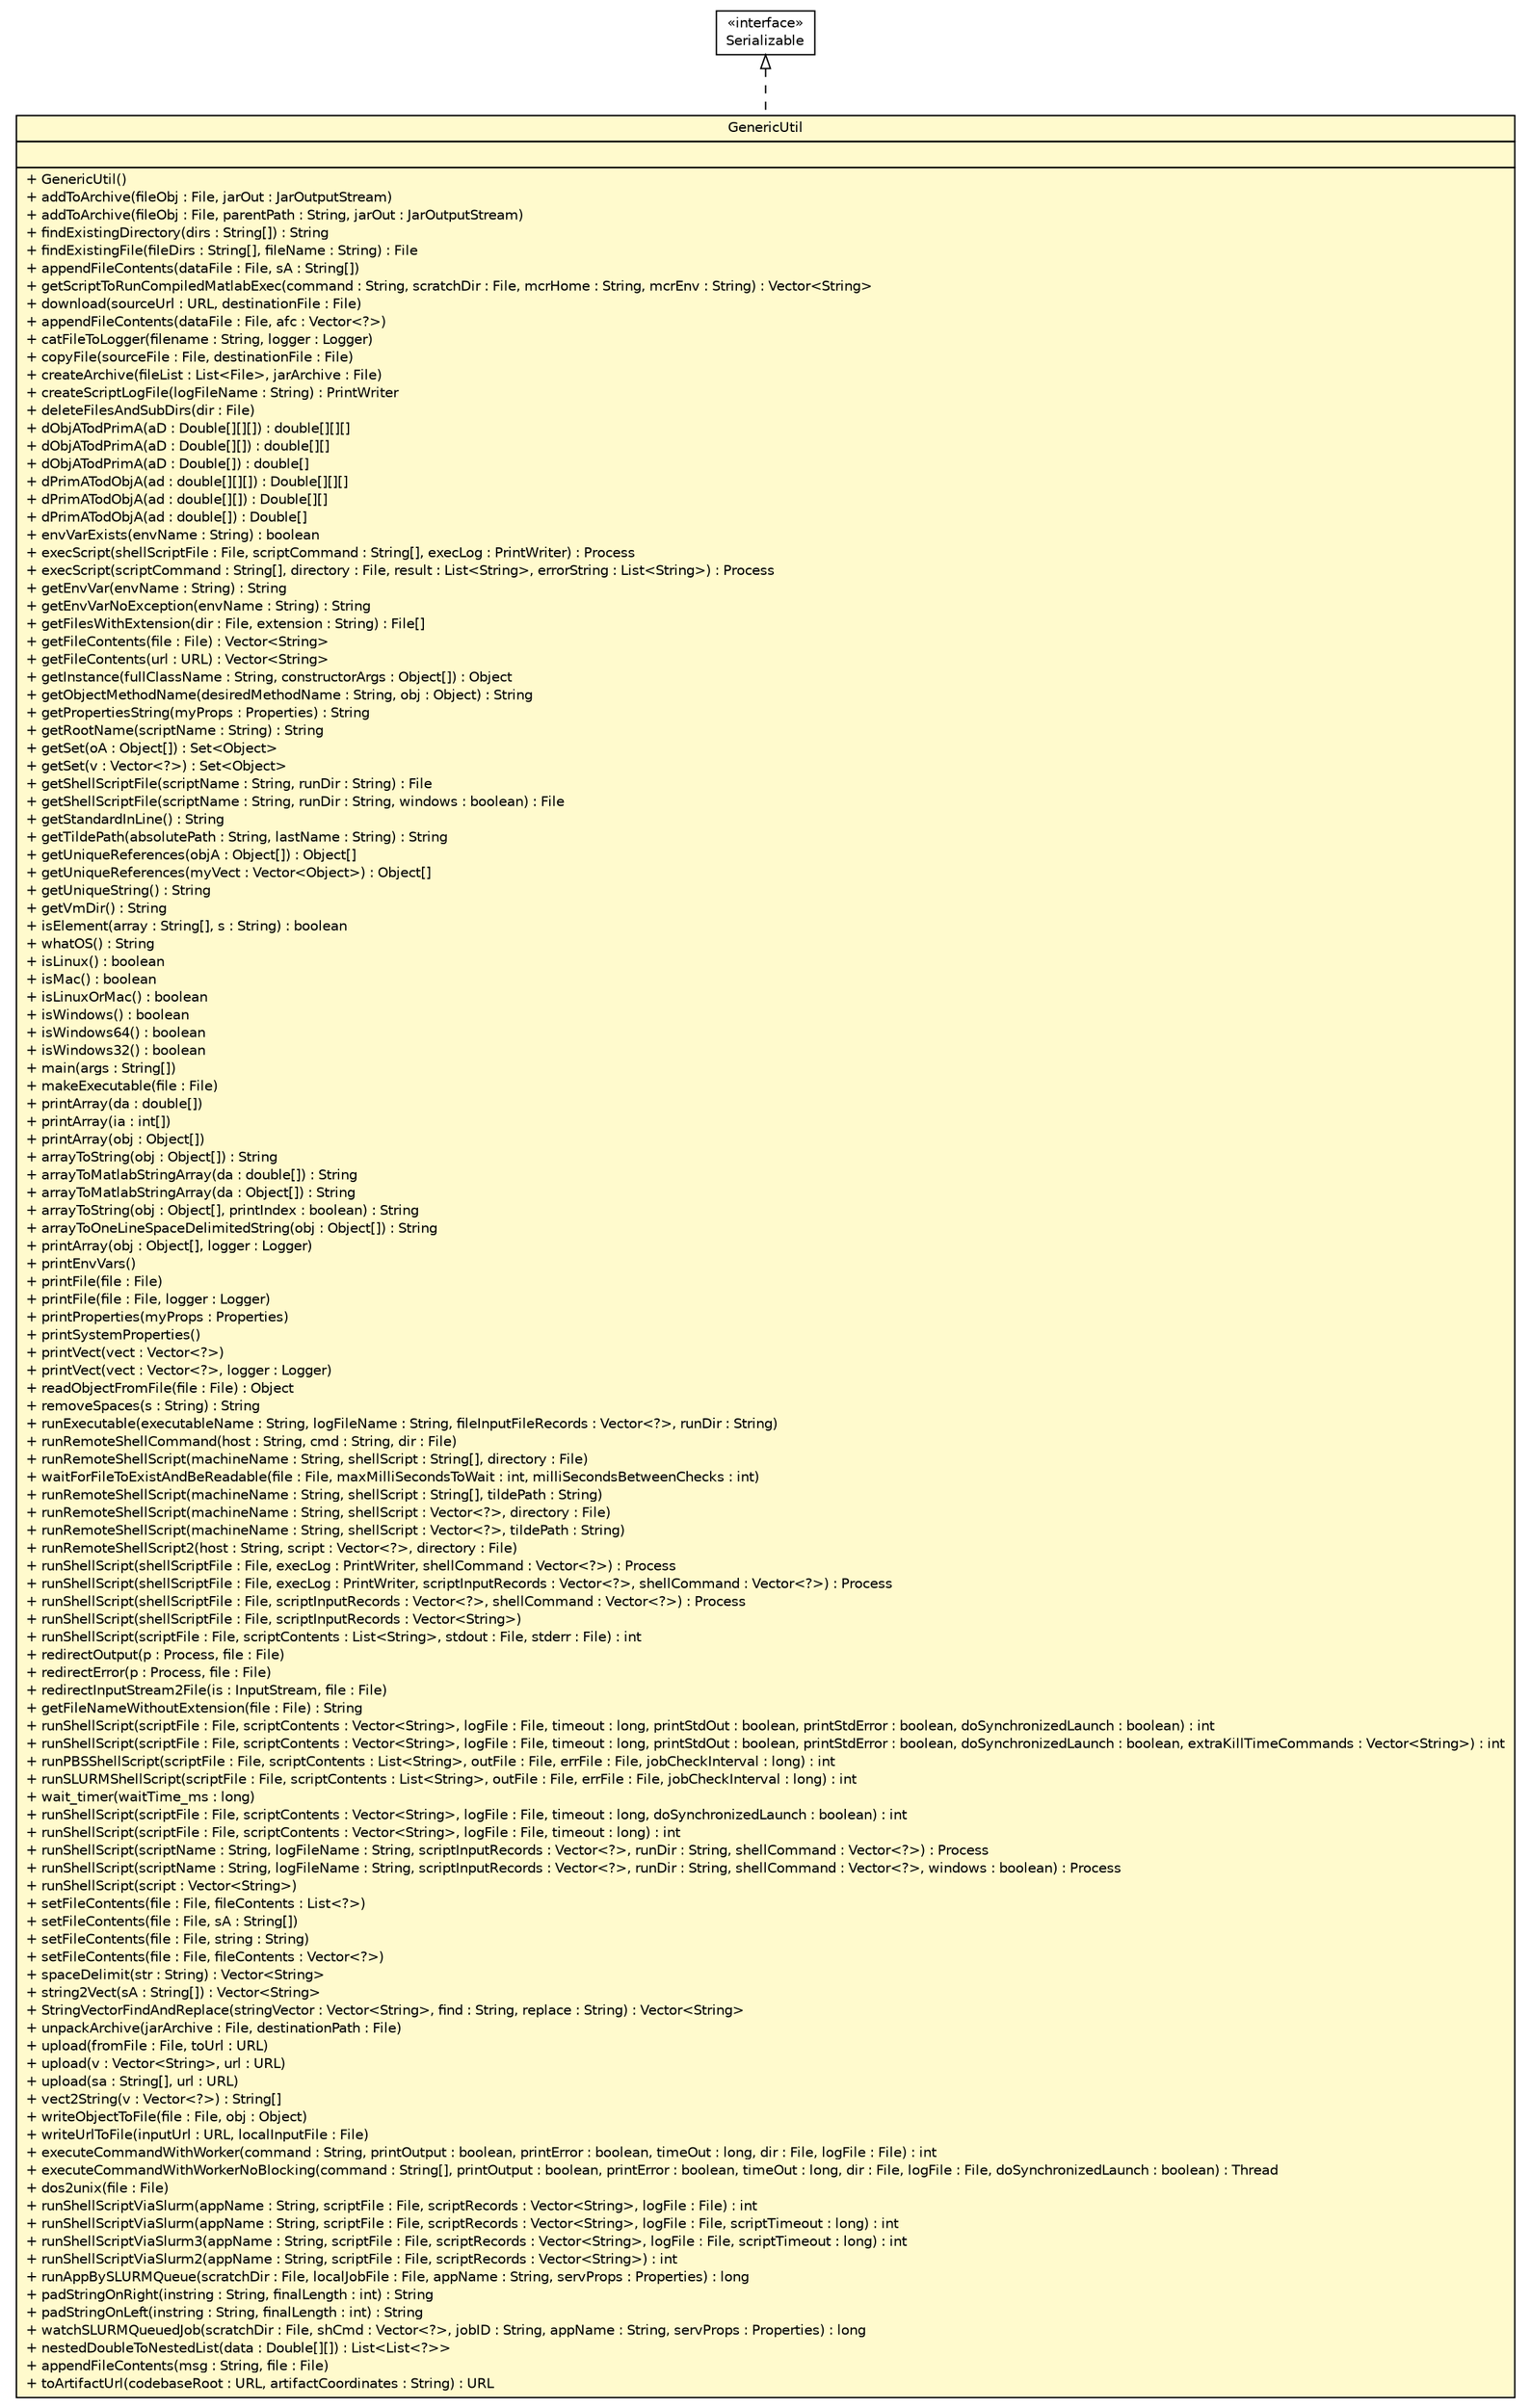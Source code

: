 #!/usr/local/bin/dot
#
# Class diagram 
# Generated by UMLGraph version R5_6 (http://www.umlgraph.org/)
#

digraph G {
	edge [fontname="Helvetica",fontsize=10,labelfontname="Helvetica",labelfontsize=10];
	node [fontname="Helvetica",fontsize=10,shape=plaintext];
	nodesep=0.25;
	ranksep=0.5;
	// sorcer.util.GenericUtil
	c248973 [label=<<table title="sorcer.util.GenericUtil" border="0" cellborder="1" cellspacing="0" cellpadding="2" port="p" bgcolor="lemonChiffon" href="./GenericUtil.html">
		<tr><td><table border="0" cellspacing="0" cellpadding="1">
<tr><td align="center" balign="center"> GenericUtil </td></tr>
		</table></td></tr>
		<tr><td><table border="0" cellspacing="0" cellpadding="1">
<tr><td align="left" balign="left">  </td></tr>
		</table></td></tr>
		<tr><td><table border="0" cellspacing="0" cellpadding="1">
<tr><td align="left" balign="left"> + GenericUtil() </td></tr>
<tr><td align="left" balign="left"> + addToArchive(fileObj : File, jarOut : JarOutputStream) </td></tr>
<tr><td align="left" balign="left"> + addToArchive(fileObj : File, parentPath : String, jarOut : JarOutputStream) </td></tr>
<tr><td align="left" balign="left"> + findExistingDirectory(dirs : String[]) : String </td></tr>
<tr><td align="left" balign="left"> + findExistingFile(fileDirs : String[], fileName : String) : File </td></tr>
<tr><td align="left" balign="left"> + appendFileContents(dataFile : File, sA : String[]) </td></tr>
<tr><td align="left" balign="left"> + getScriptToRunCompiledMatlabExec(command : String, scratchDir : File, mcrHome : String, mcrEnv : String) : Vector&lt;String&gt; </td></tr>
<tr><td align="left" balign="left"> + download(sourceUrl : URL, destinationFile : File) </td></tr>
<tr><td align="left" balign="left"> + appendFileContents(dataFile : File, afc : Vector&lt;?&gt;) </td></tr>
<tr><td align="left" balign="left"> + catFileToLogger(filename : String, logger : Logger) </td></tr>
<tr><td align="left" balign="left"> + copyFile(sourceFile : File, destinationFile : File) </td></tr>
<tr><td align="left" balign="left"> + createArchive(fileList : List&lt;File&gt;, jarArchive : File) </td></tr>
<tr><td align="left" balign="left"> + createScriptLogFile(logFileName : String) : PrintWriter </td></tr>
<tr><td align="left" balign="left"> + deleteFilesAndSubDirs(dir : File) </td></tr>
<tr><td align="left" balign="left"> + dObjATodPrimA(aD : Double[][][]) : double[][][] </td></tr>
<tr><td align="left" balign="left"> + dObjATodPrimA(aD : Double[][]) : double[][] </td></tr>
<tr><td align="left" balign="left"> + dObjATodPrimA(aD : Double[]) : double[] </td></tr>
<tr><td align="left" balign="left"> + dPrimATodObjA(ad : double[][][]) : Double[][][] </td></tr>
<tr><td align="left" balign="left"> + dPrimATodObjA(ad : double[][]) : Double[][] </td></tr>
<tr><td align="left" balign="left"> + dPrimATodObjA(ad : double[]) : Double[] </td></tr>
<tr><td align="left" balign="left"> + envVarExists(envName : String) : boolean </td></tr>
<tr><td align="left" balign="left"> + execScript(shellScriptFile : File, scriptCommand : String[], execLog : PrintWriter) : Process </td></tr>
<tr><td align="left" balign="left"> + execScript(scriptCommand : String[], directory : File, result : List&lt;String&gt;, errorString : List&lt;String&gt;) : Process </td></tr>
<tr><td align="left" balign="left"> + getEnvVar(envName : String) : String </td></tr>
<tr><td align="left" balign="left"> + getEnvVarNoException(envName : String) : String </td></tr>
<tr><td align="left" balign="left"> + getFilesWithExtension(dir : File, extension : String) : File[] </td></tr>
<tr><td align="left" balign="left"> + getFileContents(file : File) : Vector&lt;String&gt; </td></tr>
<tr><td align="left" balign="left"> + getFileContents(url : URL) : Vector&lt;String&gt; </td></tr>
<tr><td align="left" balign="left"> + getInstance(fullClassName : String, constructorArgs : Object[]) : Object </td></tr>
<tr><td align="left" balign="left"> + getObjectMethodName(desiredMethodName : String, obj : Object) : String </td></tr>
<tr><td align="left" balign="left"> + getPropertiesString(myProps : Properties) : String </td></tr>
<tr><td align="left" balign="left"> + getRootName(scriptName : String) : String </td></tr>
<tr><td align="left" balign="left"> + getSet(oA : Object[]) : Set&lt;Object&gt; </td></tr>
<tr><td align="left" balign="left"> + getSet(v : Vector&lt;?&gt;) : Set&lt;Object&gt; </td></tr>
<tr><td align="left" balign="left"> + getShellScriptFile(scriptName : String, runDir : String) : File </td></tr>
<tr><td align="left" balign="left"> + getShellScriptFile(scriptName : String, runDir : String, windows : boolean) : File </td></tr>
<tr><td align="left" balign="left"> + getStandardInLine() : String </td></tr>
<tr><td align="left" balign="left"> + getTildePath(absolutePath : String, lastName : String) : String </td></tr>
<tr><td align="left" balign="left"> + getUniqueReferences(objA : Object[]) : Object[] </td></tr>
<tr><td align="left" balign="left"> + getUniqueReferences(myVect : Vector&lt;Object&gt;) : Object[] </td></tr>
<tr><td align="left" balign="left"> + getUniqueString() : String </td></tr>
<tr><td align="left" balign="left"> + getVmDir() : String </td></tr>
<tr><td align="left" balign="left"> + isElement(array : String[], s : String) : boolean </td></tr>
<tr><td align="left" balign="left"> + whatOS() : String </td></tr>
<tr><td align="left" balign="left"> + isLinux() : boolean </td></tr>
<tr><td align="left" balign="left"> + isMac() : boolean </td></tr>
<tr><td align="left" balign="left"> + isLinuxOrMac() : boolean </td></tr>
<tr><td align="left" balign="left"> + isWindows() : boolean </td></tr>
<tr><td align="left" balign="left"> + isWindows64() : boolean </td></tr>
<tr><td align="left" balign="left"> + isWindows32() : boolean </td></tr>
<tr><td align="left" balign="left"> + main(args : String[]) </td></tr>
<tr><td align="left" balign="left"> + makeExecutable(file : File) </td></tr>
<tr><td align="left" balign="left"> + printArray(da : double[]) </td></tr>
<tr><td align="left" balign="left"> + printArray(ia : int[]) </td></tr>
<tr><td align="left" balign="left"> + printArray(obj : Object[]) </td></tr>
<tr><td align="left" balign="left"> + arrayToString(obj : Object[]) : String </td></tr>
<tr><td align="left" balign="left"> + arrayToMatlabStringArray(da : double[]) : String </td></tr>
<tr><td align="left" balign="left"> + arrayToMatlabStringArray(da : Object[]) : String </td></tr>
<tr><td align="left" balign="left"> + arrayToString(obj : Object[], printIndex : boolean) : String </td></tr>
<tr><td align="left" balign="left"> + arrayToOneLineSpaceDelimitedString(obj : Object[]) : String </td></tr>
<tr><td align="left" balign="left"> + printArray(obj : Object[], logger : Logger) </td></tr>
<tr><td align="left" balign="left"> + printEnvVars() </td></tr>
<tr><td align="left" balign="left"> + printFile(file : File) </td></tr>
<tr><td align="left" balign="left"> + printFile(file : File, logger : Logger) </td></tr>
<tr><td align="left" balign="left"> + printProperties(myProps : Properties) </td></tr>
<tr><td align="left" balign="left"> + printSystemProperties() </td></tr>
<tr><td align="left" balign="left"> + printVect(vect : Vector&lt;?&gt;) </td></tr>
<tr><td align="left" balign="left"> + printVect(vect : Vector&lt;?&gt;, logger : Logger) </td></tr>
<tr><td align="left" balign="left"> + readObjectFromFile(file : File) : Object </td></tr>
<tr><td align="left" balign="left"> + removeSpaces(s : String) : String </td></tr>
<tr><td align="left" balign="left"> + runExecutable(executableName : String, logFileName : String, fileInputFileRecords : Vector&lt;?&gt;, runDir : String) </td></tr>
<tr><td align="left" balign="left"> + runRemoteShellCommand(host : String, cmd : String, dir : File) </td></tr>
<tr><td align="left" balign="left"> + runRemoteShellScript(machineName : String, shellScript : String[], directory : File) </td></tr>
<tr><td align="left" balign="left"> + waitForFileToExistAndBeReadable(file : File, maxMilliSecondsToWait : int, milliSecondsBetweenChecks : int) </td></tr>
<tr><td align="left" balign="left"> + runRemoteShellScript(machineName : String, shellScript : String[], tildePath : String) </td></tr>
<tr><td align="left" balign="left"> + runRemoteShellScript(machineName : String, shellScript : Vector&lt;?&gt;, directory : File) </td></tr>
<tr><td align="left" balign="left"> + runRemoteShellScript(machineName : String, shellScript : Vector&lt;?&gt;, tildePath : String) </td></tr>
<tr><td align="left" balign="left"> + runRemoteShellScript2(host : String, script : Vector&lt;?&gt;, directory : File) </td></tr>
<tr><td align="left" balign="left"> + runShellScript(shellScriptFile : File, execLog : PrintWriter, shellCommand : Vector&lt;?&gt;) : Process </td></tr>
<tr><td align="left" balign="left"> + runShellScript(shellScriptFile : File, execLog : PrintWriter, scriptInputRecords : Vector&lt;?&gt;, shellCommand : Vector&lt;?&gt;) : Process </td></tr>
<tr><td align="left" balign="left"> + runShellScript(shellScriptFile : File, scriptInputRecords : Vector&lt;?&gt;, shellCommand : Vector&lt;?&gt;) : Process </td></tr>
<tr><td align="left" balign="left"> + runShellScript(shellScriptFile : File, scriptInputRecords : Vector&lt;String&gt;) </td></tr>
<tr><td align="left" balign="left"> + runShellScript(scriptFile : File, scriptContents : List&lt;String&gt;, stdout : File, stderr : File) : int </td></tr>
<tr><td align="left" balign="left"> + redirectOutput(p : Process, file : File) </td></tr>
<tr><td align="left" balign="left"> + redirectError(p : Process, file : File) </td></tr>
<tr><td align="left" balign="left"> + redirectInputStream2File(is : InputStream, file : File) </td></tr>
<tr><td align="left" balign="left"> + getFileNameWithoutExtension(file : File) : String </td></tr>
<tr><td align="left" balign="left"> + runShellScript(scriptFile : File, scriptContents : Vector&lt;String&gt;, logFile : File, timeout : long, printStdOut : boolean, printStdError : boolean, doSynchronizedLaunch : boolean) : int </td></tr>
<tr><td align="left" balign="left"> + runShellScript(scriptFile : File, scriptContents : Vector&lt;String&gt;, logFile : File, timeout : long, printStdOut : boolean, printStdError : boolean, doSynchronizedLaunch : boolean, extraKillTimeCommands : Vector&lt;String&gt;) : int </td></tr>
<tr><td align="left" balign="left"> + runPBSShellScript(scriptFile : File, scriptContents : List&lt;String&gt;, outFile : File, errFile : File, jobCheckInterval : long) : int </td></tr>
<tr><td align="left" balign="left"> + runSLURMShellScript(scriptFile : File, scriptContents : List&lt;String&gt;, outFile : File, errFile : File, jobCheckInterval : long) : int </td></tr>
<tr><td align="left" balign="left"> + wait_timer(waitTime_ms : long) </td></tr>
<tr><td align="left" balign="left"> + runShellScript(scriptFile : File, scriptContents : Vector&lt;String&gt;, logFile : File, timeout : long, doSynchronizedLaunch : boolean) : int </td></tr>
<tr><td align="left" balign="left"> + runShellScript(scriptFile : File, scriptContents : Vector&lt;String&gt;, logFile : File, timeout : long) : int </td></tr>
<tr><td align="left" balign="left"> + runShellScript(scriptName : String, logFileName : String, scriptInputRecords : Vector&lt;?&gt;, runDir : String, shellCommand : Vector&lt;?&gt;) : Process </td></tr>
<tr><td align="left" balign="left"> + runShellScript(scriptName : String, logFileName : String, scriptInputRecords : Vector&lt;?&gt;, runDir : String, shellCommand : Vector&lt;?&gt;, windows : boolean) : Process </td></tr>
<tr><td align="left" balign="left"> + runShellScript(script : Vector&lt;String&gt;) </td></tr>
<tr><td align="left" balign="left"> + setFileContents(file : File, fileContents : List&lt;?&gt;) </td></tr>
<tr><td align="left" balign="left"> + setFileContents(file : File, sA : String[]) </td></tr>
<tr><td align="left" balign="left"> + setFileContents(file : File, string : String) </td></tr>
<tr><td align="left" balign="left"> + setFileContents(file : File, fileContents : Vector&lt;?&gt;) </td></tr>
<tr><td align="left" balign="left"> + spaceDelimit(str : String) : Vector&lt;String&gt; </td></tr>
<tr><td align="left" balign="left"> + string2Vect(sA : String[]) : Vector&lt;String&gt; </td></tr>
<tr><td align="left" balign="left"> + StringVectorFindAndReplace(stringVector : Vector&lt;String&gt;, find : String, replace : String) : Vector&lt;String&gt; </td></tr>
<tr><td align="left" balign="left"> + unpackArchive(jarArchive : File, destinationPath : File) </td></tr>
<tr><td align="left" balign="left"> + upload(fromFile : File, toUrl : URL) </td></tr>
<tr><td align="left" balign="left"> + upload(v : Vector&lt;String&gt;, url : URL) </td></tr>
<tr><td align="left" balign="left"> + upload(sa : String[], url : URL) </td></tr>
<tr><td align="left" balign="left"> + vect2String(v : Vector&lt;?&gt;) : String[] </td></tr>
<tr><td align="left" balign="left"> + writeObjectToFile(file : File, obj : Object) </td></tr>
<tr><td align="left" balign="left"> + writeUrlToFile(inputUrl : URL, localInputFile : File) </td></tr>
<tr><td align="left" balign="left"> + executeCommandWithWorker(command : String, printOutput : boolean, printError : boolean, timeOut : long, dir : File, logFile : File) : int </td></tr>
<tr><td align="left" balign="left"> + executeCommandWithWorkerNoBlocking(command : String[], printOutput : boolean, printError : boolean, timeOut : long, dir : File, logFile : File, doSynchronizedLaunch : boolean) : Thread </td></tr>
<tr><td align="left" balign="left"> + dos2unix(file : File) </td></tr>
<tr><td align="left" balign="left"> + runShellScriptViaSlurm(appName : String, scriptFile : File, scriptRecords : Vector&lt;String&gt;, logFile : File) : int </td></tr>
<tr><td align="left" balign="left"> + runShellScriptViaSlurm(appName : String, scriptFile : File, scriptRecords : Vector&lt;String&gt;, logFile : File, scriptTimeout : long) : int </td></tr>
<tr><td align="left" balign="left"> + runShellScriptViaSlurm3(appName : String, scriptFile : File, scriptRecords : Vector&lt;String&gt;, logFile : File, scriptTimeout : long) : int </td></tr>
<tr><td align="left" balign="left"> + runShellScriptViaSlurm2(appName : String, scriptFile : File, scriptRecords : Vector&lt;String&gt;) : int </td></tr>
<tr><td align="left" balign="left"> + runAppBySLURMQueue(scratchDir : File, localJobFile : File, appName : String, servProps : Properties) : long </td></tr>
<tr><td align="left" balign="left"> + padStringOnRight(instring : String, finalLength : int) : String </td></tr>
<tr><td align="left" balign="left"> + padStringOnLeft(instring : String, finalLength : int) : String </td></tr>
<tr><td align="left" balign="left"> + watchSLURMQueuedJob(scratchDir : File, shCmd : Vector&lt;?&gt;, jobID : String, appName : String, servProps : Properties) : long </td></tr>
<tr><td align="left" balign="left"> + nestedDoubleToNestedList(data : Double[][]) : List&lt;List&lt;?&gt;&gt; </td></tr>
<tr><td align="left" balign="left"> + appendFileContents(msg : String, file : File) </td></tr>
<tr><td align="left" balign="left"> + toArtifactUrl(codebaseRoot : URL, artifactCoordinates : String) : URL </td></tr>
		</table></td></tr>
		</table>>, URL="./GenericUtil.html", fontname="Helvetica", fontcolor="black", fontsize=10.0];
	//sorcer.util.GenericUtil implements java.io.Serializable
	c249619:p -> c248973:p [dir=back,arrowtail=empty,style=dashed];
	// java.io.Serializable
	c249619 [label=<<table title="java.io.Serializable" border="0" cellborder="1" cellspacing="0" cellpadding="2" port="p" href="http://docs.oracle.com/javase/7/docs/api/java/io/Serializable.html">
		<tr><td><table border="0" cellspacing="0" cellpadding="1">
<tr><td align="center" balign="center"> &#171;interface&#187; </td></tr>
<tr><td align="center" balign="center"> Serializable </td></tr>
		</table></td></tr>
		</table>>, URL="http://docs.oracle.com/javase/7/docs/api/java/io/Serializable.html", fontname="Helvetica", fontcolor="black", fontsize=10.0];
}

